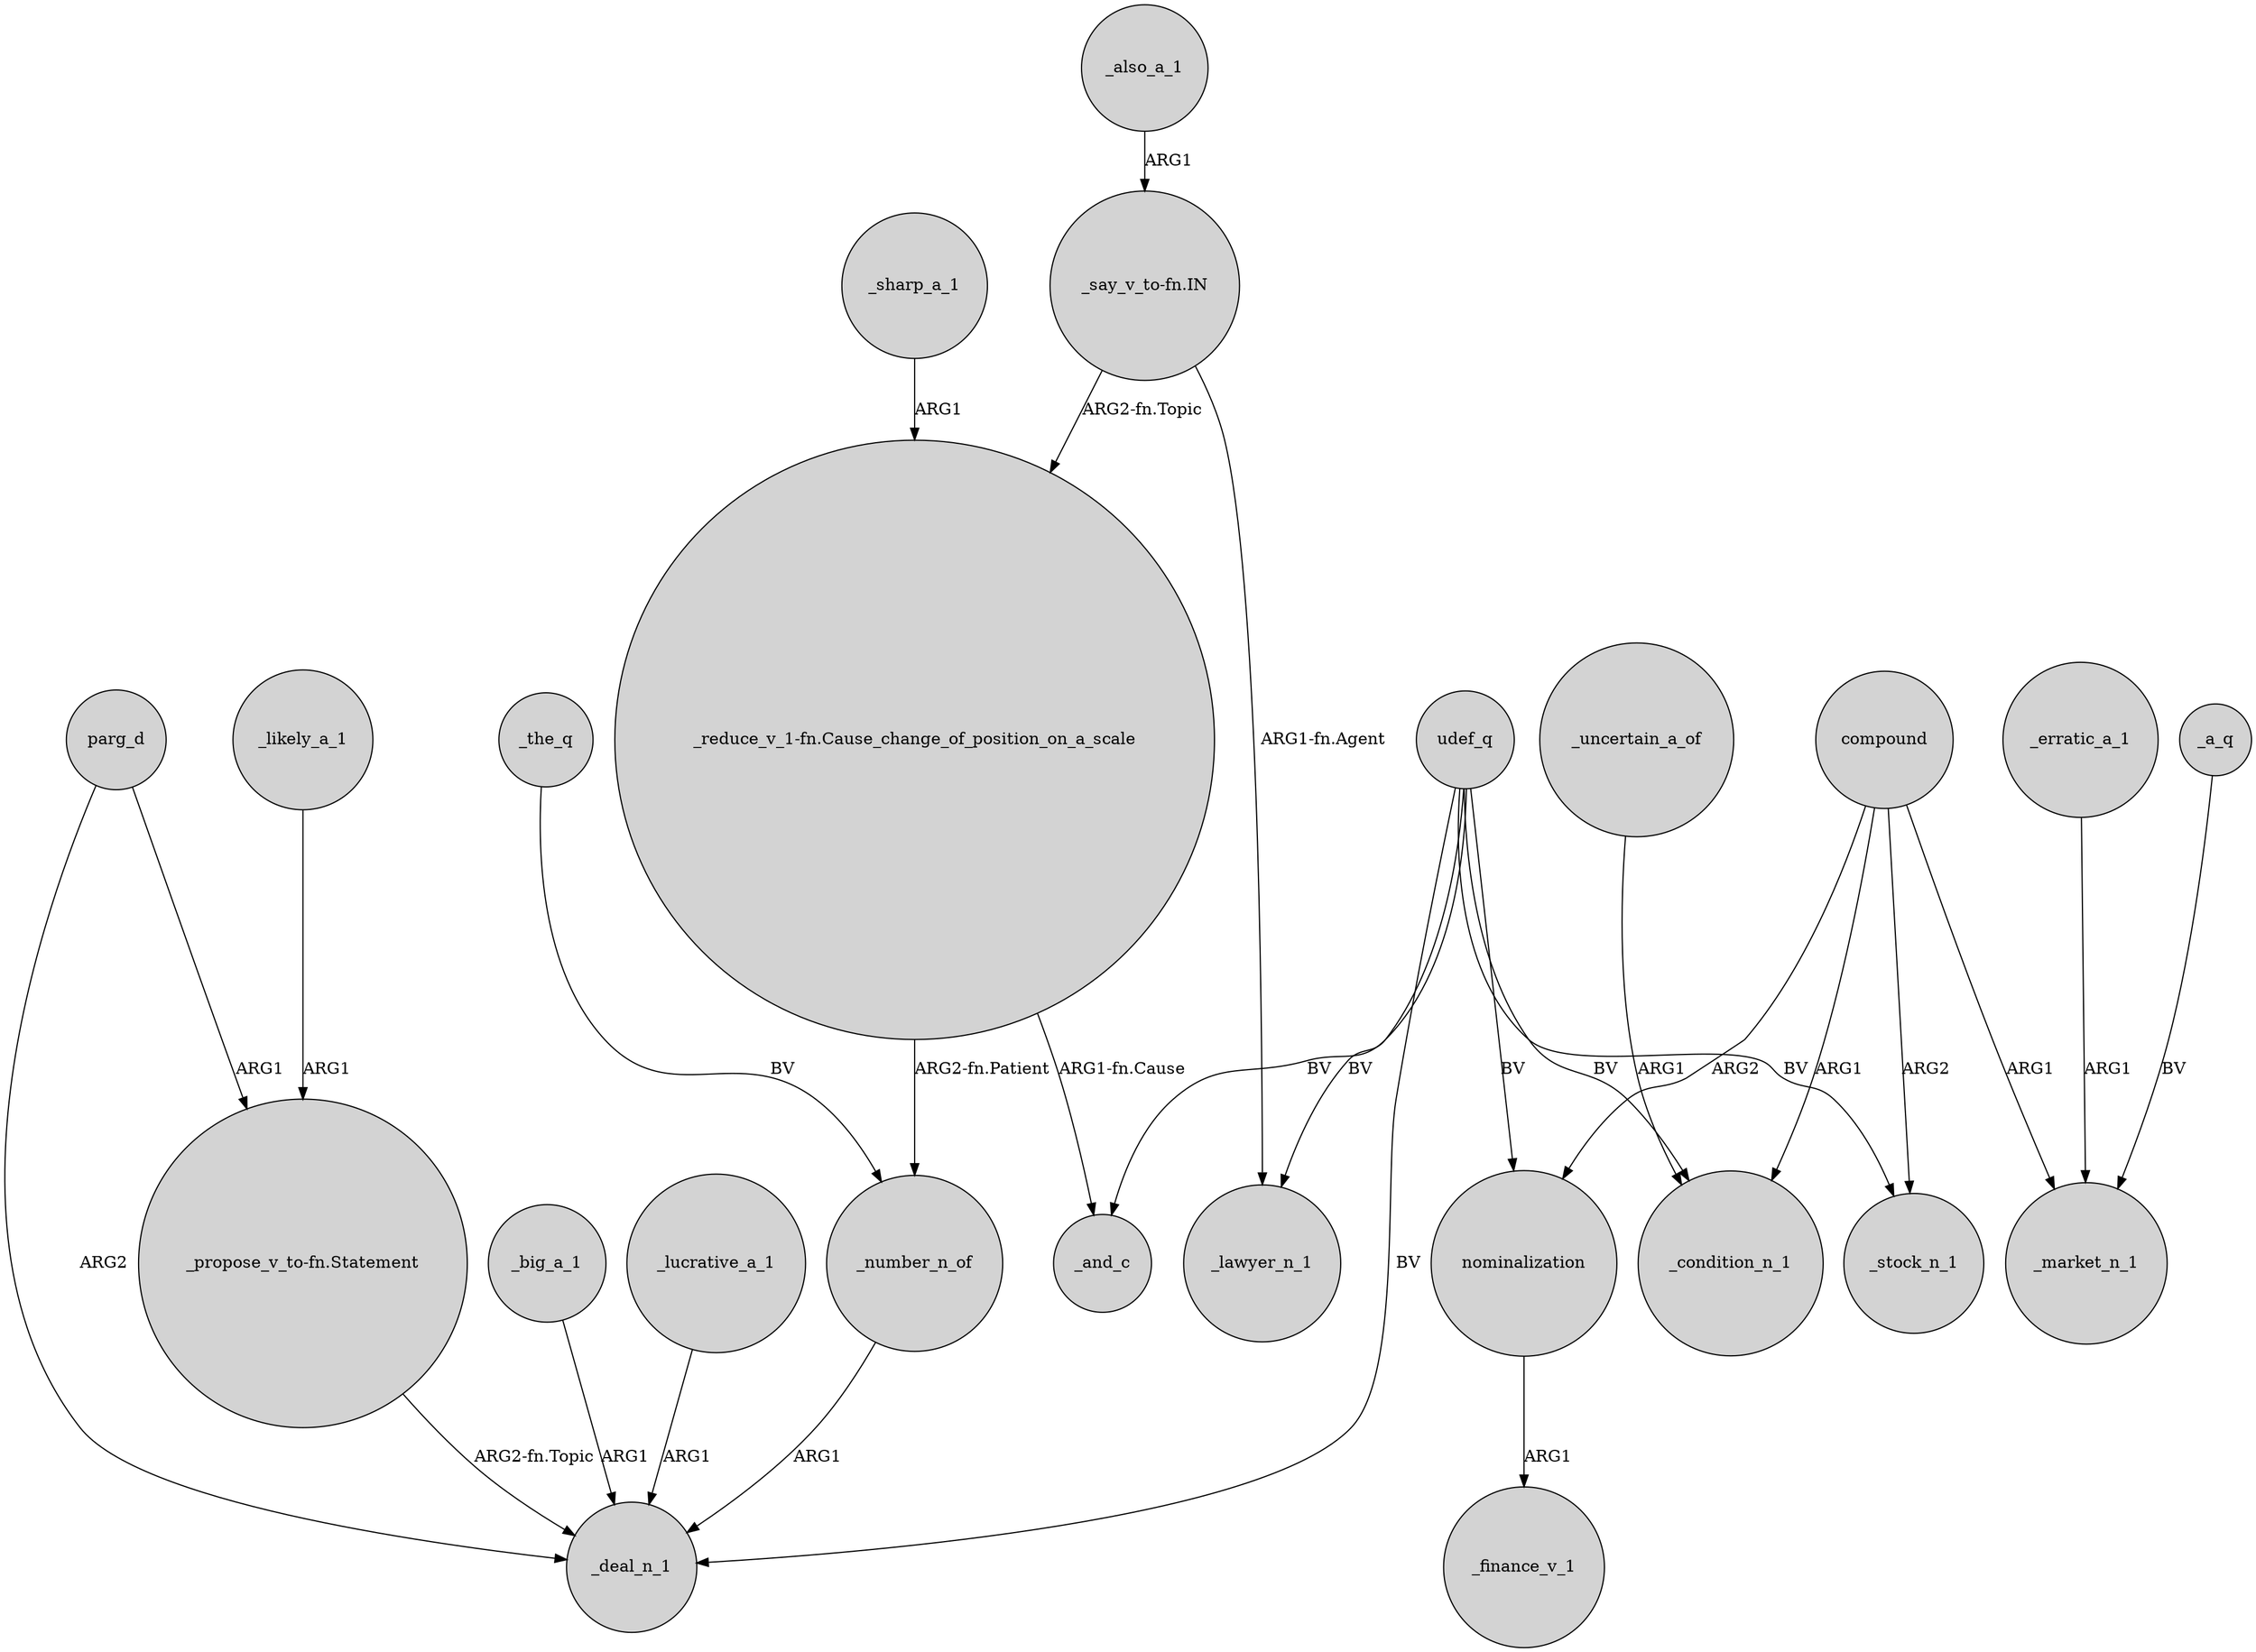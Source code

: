 digraph {
	node [shape=circle style=filled]
	_sharp_a_1 -> "_reduce_v_1-fn.Cause_change_of_position_on_a_scale" [label=ARG1]
	_also_a_1 -> "_say_v_to-fn.IN" [label=ARG1]
	_number_n_of -> _deal_n_1 [label=ARG1]
	"_say_v_to-fn.IN" -> _lawyer_n_1 [label="ARG1-fn.Agent"]
	"_propose_v_to-fn.Statement" -> _deal_n_1 [label="ARG2-fn.Topic"]
	_the_q -> _number_n_of [label=BV]
	_uncertain_a_of -> _condition_n_1 [label=ARG1]
	compound -> nominalization [label=ARG2]
	parg_d -> "_propose_v_to-fn.Statement" [label=ARG1]
	nominalization -> _finance_v_1 [label=ARG1]
	"_reduce_v_1-fn.Cause_change_of_position_on_a_scale" -> _number_n_of [label="ARG2-fn.Patient"]
	_big_a_1 -> _deal_n_1 [label=ARG1]
	compound -> _stock_n_1 [label=ARG2]
	udef_q -> _condition_n_1 [label=BV]
	udef_q -> _stock_n_1 [label=BV]
	_likely_a_1 -> "_propose_v_to-fn.Statement" [label=ARG1]
	compound -> _condition_n_1 [label=ARG1]
	_lucrative_a_1 -> _deal_n_1 [label=ARG1]
	udef_q -> _lawyer_n_1 [label=BV]
	"_reduce_v_1-fn.Cause_change_of_position_on_a_scale" -> _and_c [label="ARG1-fn.Cause"]
	udef_q -> nominalization [label=BV]
	parg_d -> _deal_n_1 [label=ARG2]
	udef_q -> _deal_n_1 [label=BV]
	_a_q -> _market_n_1 [label=BV]
	compound -> _market_n_1 [label=ARG1]
	udef_q -> _and_c [label=BV]
	"_say_v_to-fn.IN" -> "_reduce_v_1-fn.Cause_change_of_position_on_a_scale" [label="ARG2-fn.Topic"]
	_erratic_a_1 -> _market_n_1 [label=ARG1]
}
